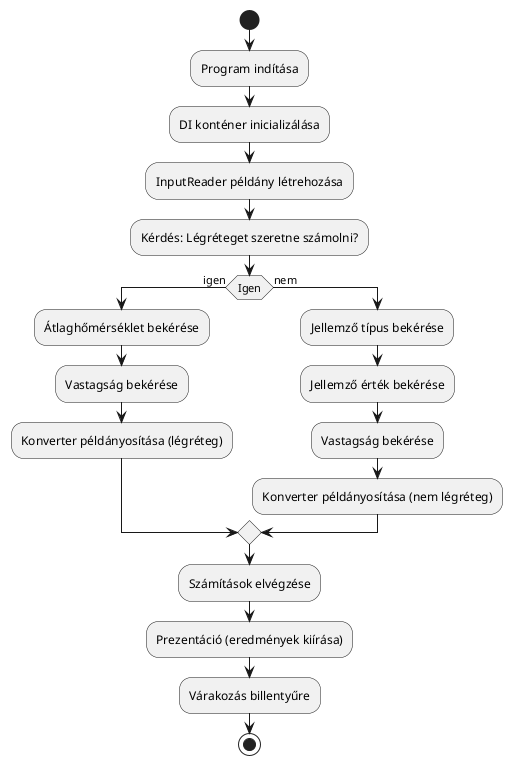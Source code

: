 @startuml
start
:Program indítása;
:DI konténer inicializálása;
:InputReader példány létrehozása;
:Kérdés: Légréteget szeretne számolni?;
if (Igen) then (igen)
  :Átlaghőmérséklet bekérése;
  :Vastagság bekérése;
  :Konverter példányosítása (légréteg);
else (nem)
  :Jellemző típus bekérése;
  :Jellemző érték bekérése;
  :Vastagság bekérése;
  :Konverter példányosítása (nem légréteg);
endif
:Számítások elvégzése;
:Prezentáció (eredmények kiírása);
:Várakozás billentyűre;
stop
@enduml
